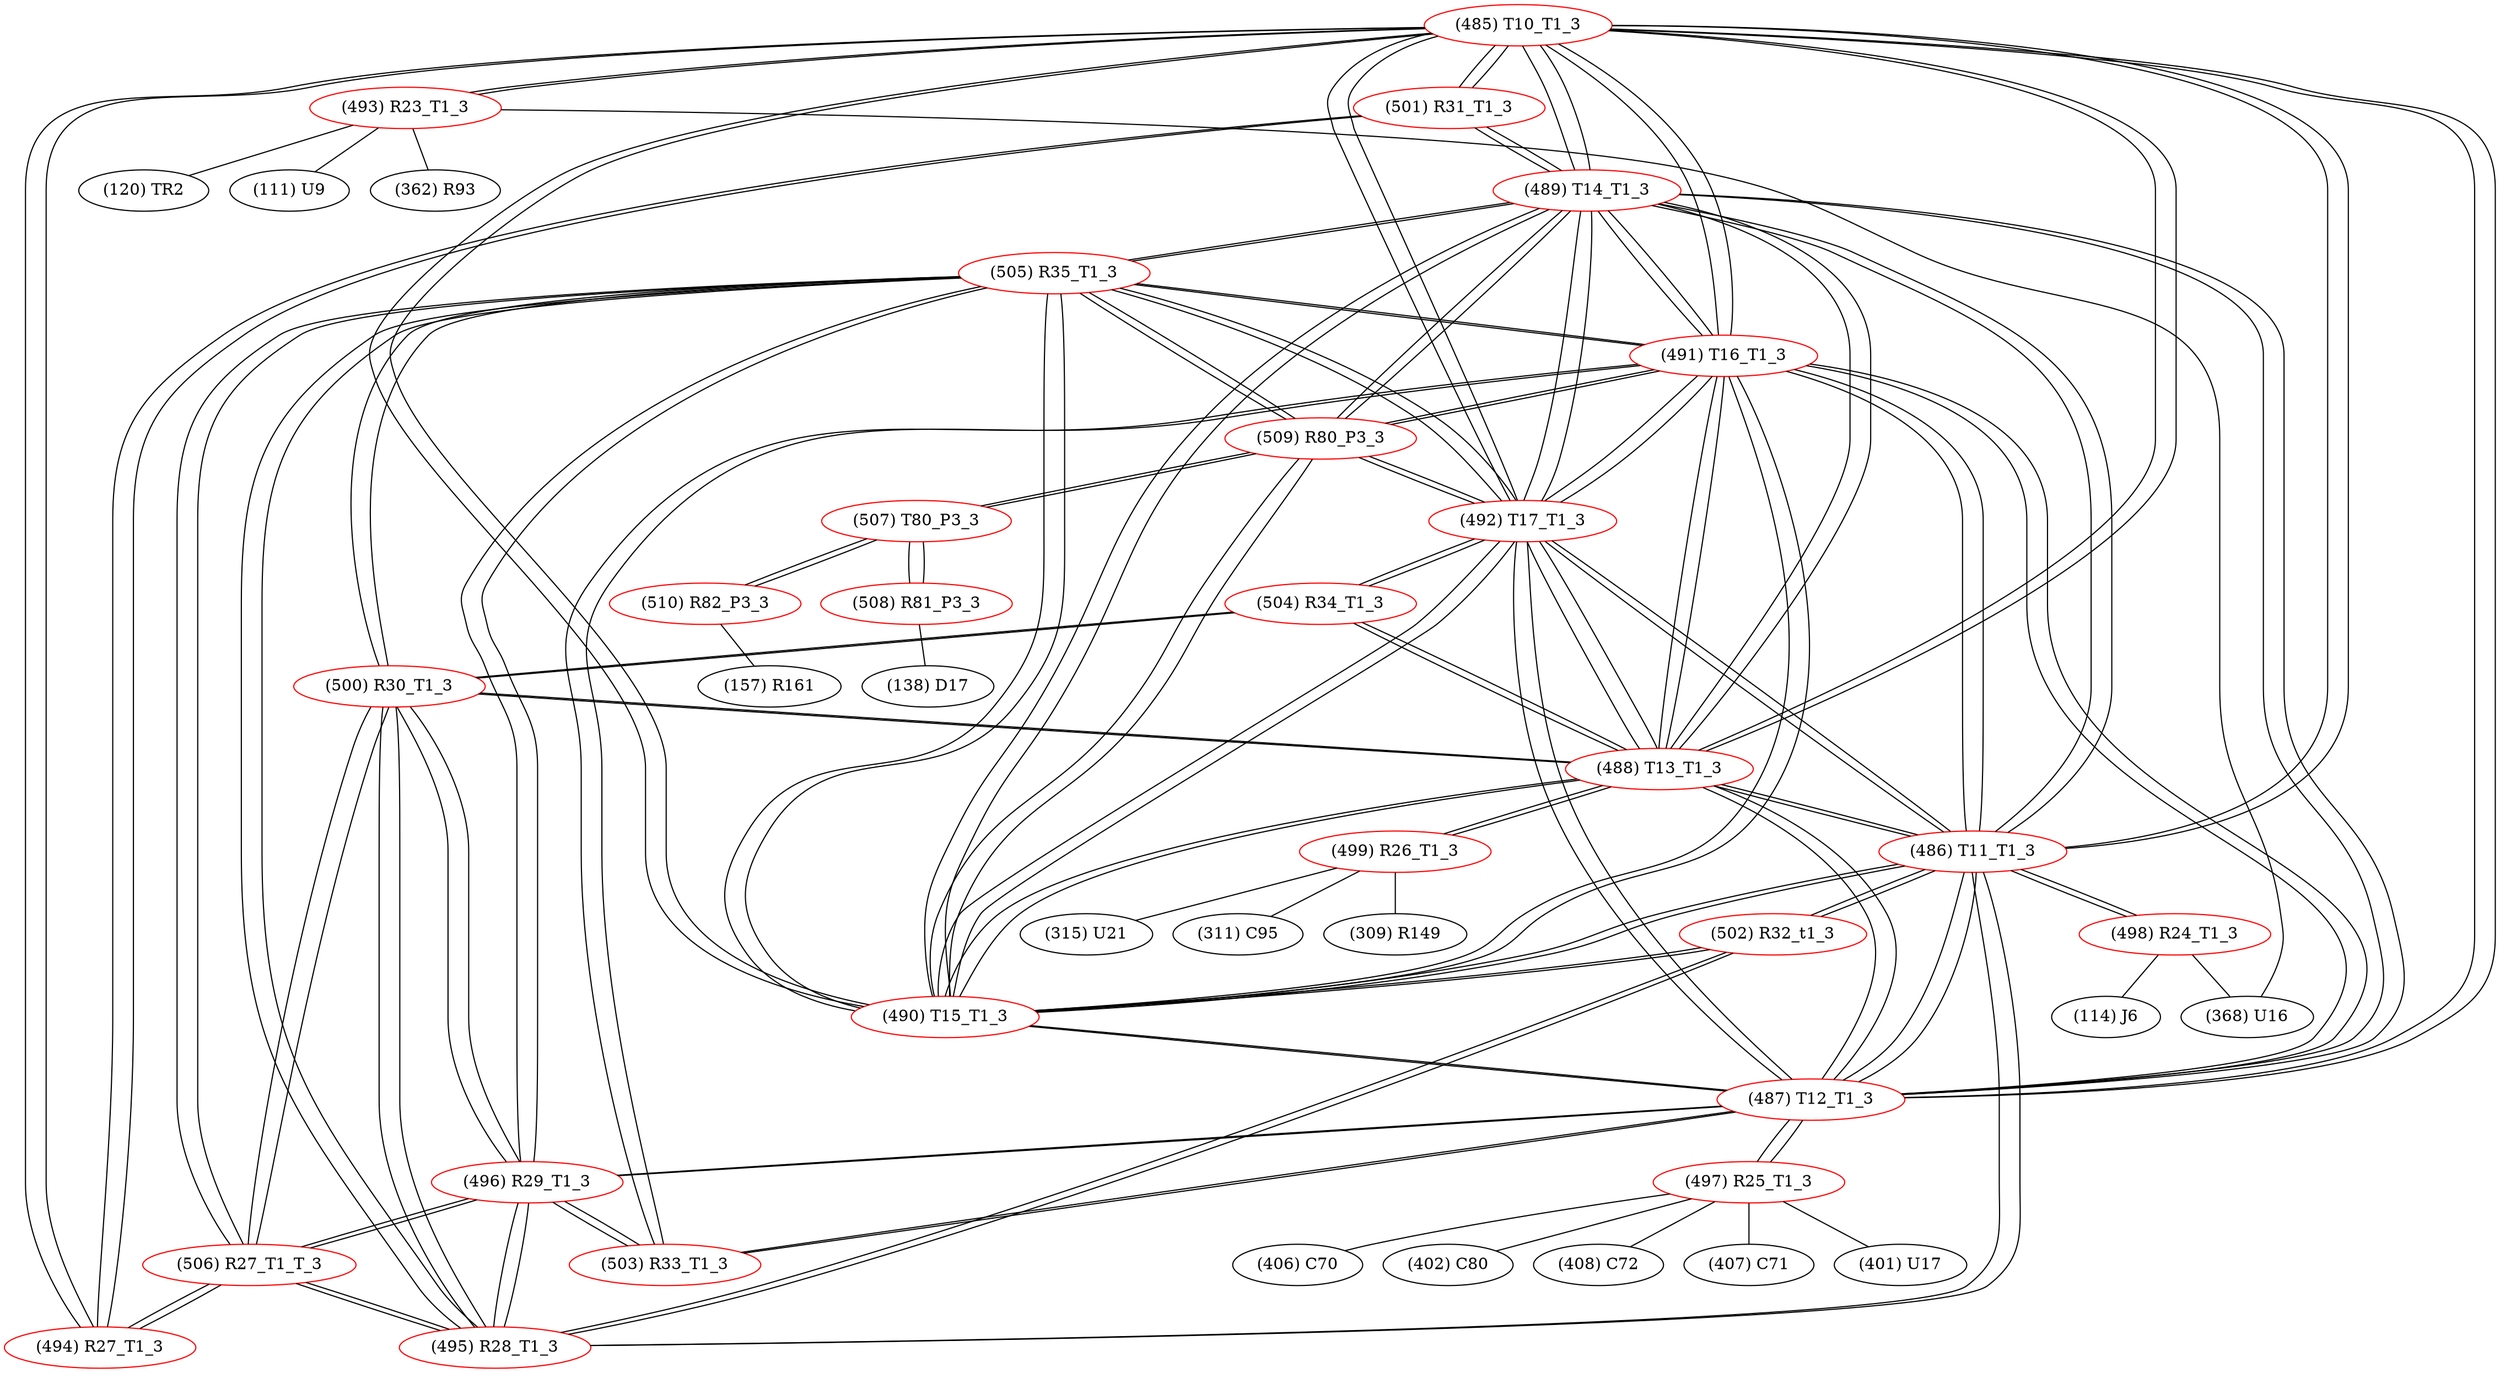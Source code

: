 graph {
	485 [label="(485) T10_T1_3" color=red]
	493 [label="(493) R23_T1_3"]
	501 [label="(501) R31_T1_3"]
	494 [label="(494) R27_T1_3"]
	491 [label="(491) T16_T1_3"]
	492 [label="(492) T17_T1_3"]
	490 [label="(490) T15_T1_3"]
	487 [label="(487) T12_T1_3"]
	489 [label="(489) T14_T1_3"]
	488 [label="(488) T13_T1_3"]
	486 [label="(486) T11_T1_3"]
	486 [label="(486) T11_T1_3" color=red]
	498 [label="(498) R24_T1_3"]
	495 [label="(495) R28_T1_3"]
	502 [label="(502) R32_t1_3"]
	485 [label="(485) T10_T1_3"]
	491 [label="(491) T16_T1_3"]
	492 [label="(492) T17_T1_3"]
	490 [label="(490) T15_T1_3"]
	487 [label="(487) T12_T1_3"]
	489 [label="(489) T14_T1_3"]
	488 [label="(488) T13_T1_3"]
	487 [label="(487) T12_T1_3" color=red]
	503 [label="(503) R33_T1_3"]
	496 [label="(496) R29_T1_3"]
	497 [label="(497) R25_T1_3"]
	485 [label="(485) T10_T1_3"]
	491 [label="(491) T16_T1_3"]
	492 [label="(492) T17_T1_3"]
	490 [label="(490) T15_T1_3"]
	489 [label="(489) T14_T1_3"]
	488 [label="(488) T13_T1_3"]
	486 [label="(486) T11_T1_3"]
	488 [label="(488) T13_T1_3" color=red]
	500 [label="(500) R30_T1_3"]
	504 [label="(504) R34_T1_3"]
	499 [label="(499) R26_T1_3"]
	485 [label="(485) T10_T1_3"]
	491 [label="(491) T16_T1_3"]
	492 [label="(492) T17_T1_3"]
	490 [label="(490) T15_T1_3"]
	487 [label="(487) T12_T1_3"]
	489 [label="(489) T14_T1_3"]
	486 [label="(486) T11_T1_3"]
	489 [label="(489) T14_T1_3" color=red]
	485 [label="(485) T10_T1_3"]
	491 [label="(491) T16_T1_3"]
	492 [label="(492) T17_T1_3"]
	490 [label="(490) T15_T1_3"]
	487 [label="(487) T12_T1_3"]
	488 [label="(488) T13_T1_3"]
	486 [label="(486) T11_T1_3"]
	501 [label="(501) R31_T1_3"]
	509 [label="(509) R80_P3_3"]
	505 [label="(505) R35_T1_3"]
	490 [label="(490) T15_T1_3" color=red]
	502 [label="(502) R32_t1_3"]
	485 [label="(485) T10_T1_3"]
	491 [label="(491) T16_T1_3"]
	492 [label="(492) T17_T1_3"]
	487 [label="(487) T12_T1_3"]
	489 [label="(489) T14_T1_3"]
	488 [label="(488) T13_T1_3"]
	486 [label="(486) T11_T1_3"]
	509 [label="(509) R80_P3_3"]
	505 [label="(505) R35_T1_3"]
	491 [label="(491) T16_T1_3" color=red]
	503 [label="(503) R33_T1_3"]
	485 [label="(485) T10_T1_3"]
	492 [label="(492) T17_T1_3"]
	490 [label="(490) T15_T1_3"]
	487 [label="(487) T12_T1_3"]
	489 [label="(489) T14_T1_3"]
	488 [label="(488) T13_T1_3"]
	486 [label="(486) T11_T1_3"]
	509 [label="(509) R80_P3_3"]
	505 [label="(505) R35_T1_3"]
	492 [label="(492) T17_T1_3" color=red]
	504 [label="(504) R34_T1_3"]
	485 [label="(485) T10_T1_3"]
	491 [label="(491) T16_T1_3"]
	490 [label="(490) T15_T1_3"]
	487 [label="(487) T12_T1_3"]
	489 [label="(489) T14_T1_3"]
	488 [label="(488) T13_T1_3"]
	486 [label="(486) T11_T1_3"]
	509 [label="(509) R80_P3_3"]
	505 [label="(505) R35_T1_3"]
	493 [label="(493) R23_T1_3" color=red]
	368 [label="(368) U16"]
	111 [label="(111) U9"]
	362 [label="(362) R93"]
	120 [label="(120) TR2"]
	485 [label="(485) T10_T1_3"]
	494 [label="(494) R27_T1_3" color=red]
	485 [label="(485) T10_T1_3"]
	501 [label="(501) R31_T1_3"]
	506 [label="(506) R27_T1_T_3"]
	495 [label="(495) R28_T1_3" color=red]
	500 [label="(500) R30_T1_3"]
	505 [label="(505) R35_T1_3"]
	496 [label="(496) R29_T1_3"]
	506 [label="(506) R27_T1_T_3"]
	486 [label="(486) T11_T1_3"]
	502 [label="(502) R32_t1_3"]
	496 [label="(496) R29_T1_3" color=red]
	500 [label="(500) R30_T1_3"]
	505 [label="(505) R35_T1_3"]
	495 [label="(495) R28_T1_3"]
	506 [label="(506) R27_T1_T_3"]
	503 [label="(503) R33_T1_3"]
	487 [label="(487) T12_T1_3"]
	497 [label="(497) R25_T1_3" color=red]
	407 [label="(407) C71"]
	401 [label="(401) U17"]
	406 [label="(406) C70"]
	402 [label="(402) C80"]
	408 [label="(408) C72"]
	487 [label="(487) T12_T1_3"]
	498 [label="(498) R24_T1_3" color=red]
	114 [label="(114) J6"]
	368 [label="(368) U16"]
	486 [label="(486) T11_T1_3"]
	499 [label="(499) R26_T1_3" color=red]
	315 [label="(315) U21"]
	311 [label="(311) C95"]
	309 [label="(309) R149"]
	488 [label="(488) T13_T1_3"]
	500 [label="(500) R30_T1_3" color=red]
	505 [label="(505) R35_T1_3"]
	496 [label="(496) R29_T1_3"]
	495 [label="(495) R28_T1_3"]
	506 [label="(506) R27_T1_T_3"]
	504 [label="(504) R34_T1_3"]
	488 [label="(488) T13_T1_3"]
	501 [label="(501) R31_T1_3" color=red]
	485 [label="(485) T10_T1_3"]
	494 [label="(494) R27_T1_3"]
	489 [label="(489) T14_T1_3"]
	502 [label="(502) R32_t1_3" color=red]
	490 [label="(490) T15_T1_3"]
	486 [label="(486) T11_T1_3"]
	495 [label="(495) R28_T1_3"]
	503 [label="(503) R33_T1_3" color=red]
	491 [label="(491) T16_T1_3"]
	496 [label="(496) R29_T1_3"]
	487 [label="(487) T12_T1_3"]
	504 [label="(504) R34_T1_3" color=red]
	492 [label="(492) T17_T1_3"]
	500 [label="(500) R30_T1_3"]
	488 [label="(488) T13_T1_3"]
	505 [label="(505) R35_T1_3" color=red]
	500 [label="(500) R30_T1_3"]
	496 [label="(496) R29_T1_3"]
	495 [label="(495) R28_T1_3"]
	506 [label="(506) R27_T1_T_3"]
	509 [label="(509) R80_P3_3"]
	492 [label="(492) T17_T1_3"]
	491 [label="(491) T16_T1_3"]
	490 [label="(490) T15_T1_3"]
	489 [label="(489) T14_T1_3"]
	506 [label="(506) R27_T1_T_3" color=red]
	500 [label="(500) R30_T1_3"]
	505 [label="(505) R35_T1_3"]
	496 [label="(496) R29_T1_3"]
	495 [label="(495) R28_T1_3"]
	494 [label="(494) R27_T1_3"]
	507 [label="(507) T80_P3_3" color=red]
	508 [label="(508) R81_P3_3"]
	510 [label="(510) R82_P3_3"]
	509 [label="(509) R80_P3_3"]
	508 [label="(508) R81_P3_3" color=red]
	138 [label="(138) D17"]
	507 [label="(507) T80_P3_3"]
	509 [label="(509) R80_P3_3" color=red]
	492 [label="(492) T17_T1_3"]
	505 [label="(505) R35_T1_3"]
	491 [label="(491) T16_T1_3"]
	490 [label="(490) T15_T1_3"]
	489 [label="(489) T14_T1_3"]
	507 [label="(507) T80_P3_3"]
	510 [label="(510) R82_P3_3" color=red]
	157 [label="(157) R161"]
	507 [label="(507) T80_P3_3"]
	485 -- 493
	485 -- 501
	485 -- 494
	485 -- 491
	485 -- 492
	485 -- 490
	485 -- 487
	485 -- 489
	485 -- 488
	485 -- 486
	486 -- 498
	486 -- 495
	486 -- 502
	486 -- 485
	486 -- 491
	486 -- 492
	486 -- 490
	486 -- 487
	486 -- 489
	486 -- 488
	487 -- 503
	487 -- 496
	487 -- 497
	487 -- 485
	487 -- 491
	487 -- 492
	487 -- 490
	487 -- 489
	487 -- 488
	487 -- 486
	488 -- 500
	488 -- 504
	488 -- 499
	488 -- 485
	488 -- 491
	488 -- 492
	488 -- 490
	488 -- 487
	488 -- 489
	488 -- 486
	489 -- 485
	489 -- 491
	489 -- 492
	489 -- 490
	489 -- 487
	489 -- 488
	489 -- 486
	489 -- 501
	489 -- 509
	489 -- 505
	490 -- 502
	490 -- 485
	490 -- 491
	490 -- 492
	490 -- 487
	490 -- 489
	490 -- 488
	490 -- 486
	490 -- 509
	490 -- 505
	491 -- 503
	491 -- 485
	491 -- 492
	491 -- 490
	491 -- 487
	491 -- 489
	491 -- 488
	491 -- 486
	491 -- 509
	491 -- 505
	492 -- 504
	492 -- 485
	492 -- 491
	492 -- 490
	492 -- 487
	492 -- 489
	492 -- 488
	492 -- 486
	492 -- 509
	492 -- 505
	493 -- 368
	493 -- 111
	493 -- 362
	493 -- 120
	493 -- 485
	494 -- 485
	494 -- 501
	494 -- 506
	495 -- 500
	495 -- 505
	495 -- 496
	495 -- 506
	495 -- 486
	495 -- 502
	496 -- 500
	496 -- 505
	496 -- 495
	496 -- 506
	496 -- 503
	496 -- 487
	497 -- 407
	497 -- 401
	497 -- 406
	497 -- 402
	497 -- 408
	497 -- 487
	498 -- 114
	498 -- 368
	498 -- 486
	499 -- 315
	499 -- 311
	499 -- 309
	499 -- 488
	500 -- 505
	500 -- 496
	500 -- 495
	500 -- 506
	500 -- 504
	500 -- 488
	501 -- 485
	501 -- 494
	501 -- 489
	502 -- 490
	502 -- 486
	502 -- 495
	503 -- 491
	503 -- 496
	503 -- 487
	504 -- 492
	504 -- 500
	504 -- 488
	505 -- 500
	505 -- 496
	505 -- 495
	505 -- 506
	505 -- 509
	505 -- 492
	505 -- 491
	505 -- 490
	505 -- 489
	506 -- 500
	506 -- 505
	506 -- 496
	506 -- 495
	506 -- 494
	507 -- 508
	507 -- 510
	507 -- 509
	508 -- 138
	508 -- 507
	509 -- 492
	509 -- 505
	509 -- 491
	509 -- 490
	509 -- 489
	509 -- 507
	510 -- 157
	510 -- 507
}